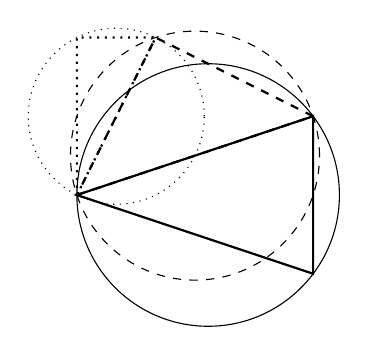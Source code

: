 \begin{tikzpicture}
\draw[solid,thick] (0,1) -- (3,0) -- (3,2) -- cycle;
\draw[solid] (1.667, 1) circle (1.667);
\draw[dashed,thick] (0,1) -- (3,2) -- (1,3) -- cycle;
\draw[dashed] (1.5, 1.5) circle (1.581);
\draw[dotted,thick] (0,1) -- (1,3) -- (0,3) -- cycle;
\draw[dotted] (0.5,2) circle (1.118);
\end{tikzpicture}
